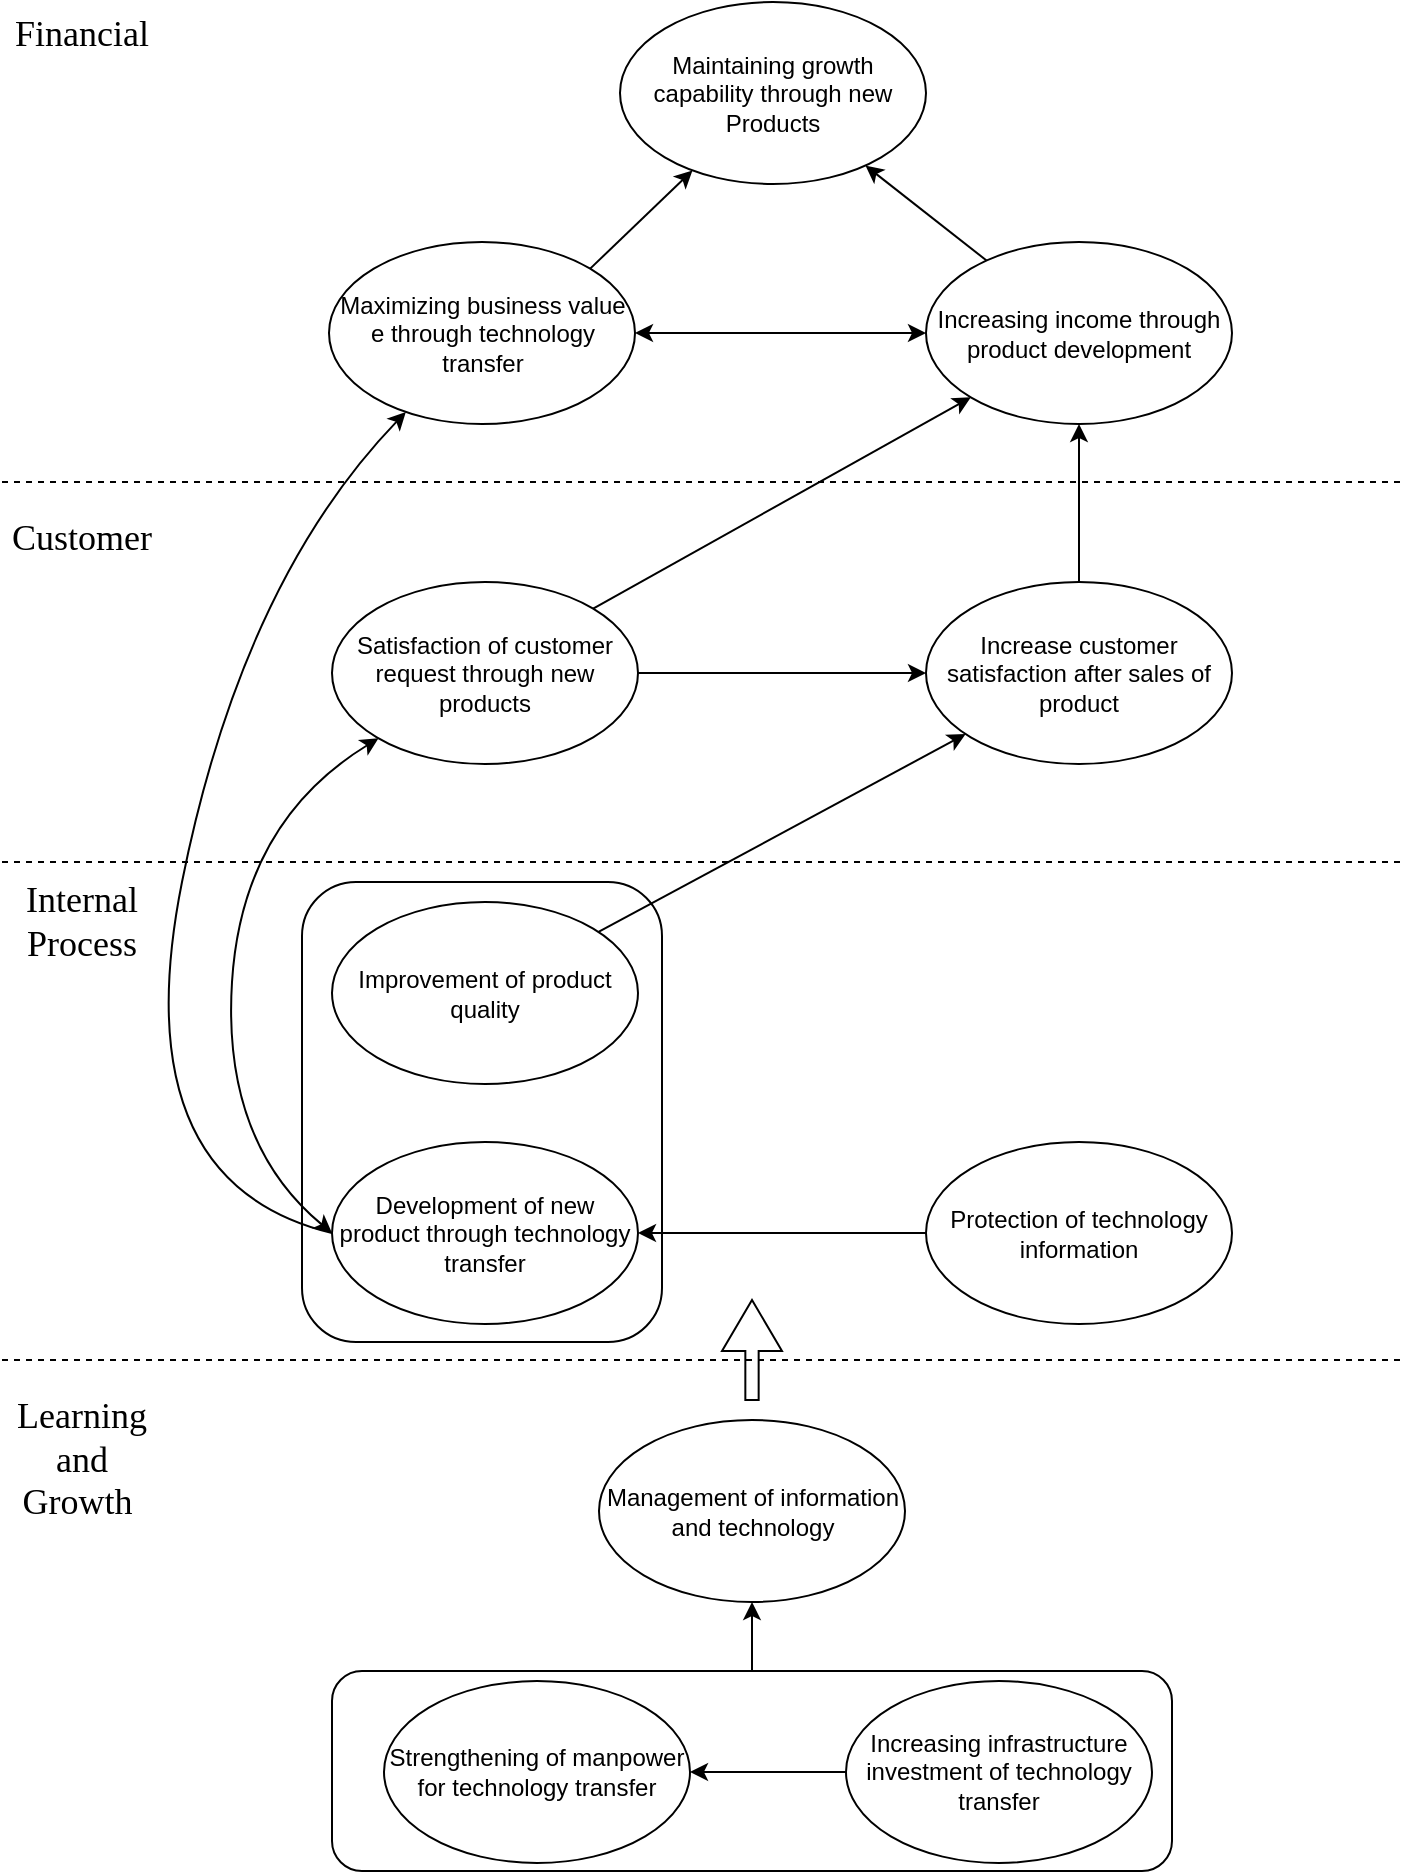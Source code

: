 <mxfile version="13.3.0" type="github">
  <diagram id="0j7kQBx2fWOavdLrpgRF" name="Page-1">
    <mxGraphModel dx="1038" dy="548" grid="1" gridSize="10" guides="1" tooltips="1" connect="1" arrows="1" fold="1" page="1" pageScale="1" pageWidth="827" pageHeight="1169" math="0" shadow="0">
      <root>
        <mxCell id="0" />
        <mxCell id="1" parent="0" />
        <mxCell id="P_k4eneQ54_tybDXNxLD-59" value="" style="rounded=1;whiteSpace=wrap;html=1;fillColor=none;" parent="1" vertex="1">
          <mxGeometry x="190" y="620" width="180" height="230" as="geometry" />
        </mxCell>
        <mxCell id="P_k4eneQ54_tybDXNxLD-54" style="edgeStyle=orthogonalEdgeStyle;rounded=0;orthogonalLoop=1;jettySize=auto;html=1;exitX=0.5;exitY=0;exitDx=0;exitDy=0;entryX=0.5;entryY=1;entryDx=0;entryDy=0;" parent="1" source="P_k4eneQ54_tybDXNxLD-51" target="P_k4eneQ54_tybDXNxLD-52" edge="1">
          <mxGeometry relative="1" as="geometry" />
        </mxCell>
        <mxCell id="P_k4eneQ54_tybDXNxLD-51" value="" style="rounded=1;whiteSpace=wrap;html=1;fillColor=none;" parent="1" vertex="1">
          <mxGeometry x="205" y="1014.5" width="420" height="100" as="geometry" />
        </mxCell>
        <mxCell id="P_k4eneQ54_tybDXNxLD-3" style="edgeStyle=orthogonalEdgeStyle;rounded=0;orthogonalLoop=1;jettySize=auto;html=1;exitX=0;exitY=0.5;exitDx=0;exitDy=0;entryX=1;entryY=0.5;entryDx=0;entryDy=0;" parent="1" source="P_k4eneQ54_tybDXNxLD-2" target="P_k4eneQ54_tybDXNxLD-53" edge="1">
          <mxGeometry relative="1" as="geometry">
            <mxPoint x="340" y="1065" as="targetPoint" />
          </mxGeometry>
        </mxCell>
        <mxCell id="P_k4eneQ54_tybDXNxLD-2" value="Increasing infrastructure investment of technology transfer" style="ellipse;whiteSpace=wrap;html=1;" parent="1" vertex="1">
          <mxGeometry x="462" y="1019.5" width="153" height="91" as="geometry" />
        </mxCell>
        <mxCell id="P_k4eneQ54_tybDXNxLD-22" value="" style="shape=singleArrow;direction=north;whiteSpace=wrap;html=1;arrowWidth=0.222;arrowSize=0.51;" parent="1" vertex="1">
          <mxGeometry x="400" y="829" width="30" height="50" as="geometry" />
        </mxCell>
        <mxCell id="P_k4eneQ54_tybDXNxLD-43" value="" style="endArrow=none;dashed=1;html=1;" parent="1" edge="1">
          <mxGeometry width="50" height="50" relative="1" as="geometry">
            <mxPoint x="40" y="859" as="sourcePoint" />
            <mxPoint x="740" y="859" as="targetPoint" />
          </mxGeometry>
        </mxCell>
        <mxCell id="P_k4eneQ54_tybDXNxLD-44" value="" style="endArrow=none;dashed=1;html=1;" parent="1" edge="1">
          <mxGeometry width="50" height="50" relative="1" as="geometry">
            <mxPoint x="40" y="610" as="sourcePoint" />
            <mxPoint x="740" y="610" as="targetPoint" />
          </mxGeometry>
        </mxCell>
        <mxCell id="P_k4eneQ54_tybDXNxLD-45" value="" style="endArrow=none;dashed=1;html=1;" parent="1" edge="1">
          <mxGeometry width="50" height="50" relative="1" as="geometry">
            <mxPoint x="40" y="420" as="sourcePoint" />
            <mxPoint x="740" y="420" as="targetPoint" />
          </mxGeometry>
        </mxCell>
        <mxCell id="P_k4eneQ54_tybDXNxLD-46" value="&lt;span style=&quot;font-family: &amp;#34;cambria&amp;#34; , serif&quot;&gt;&lt;font style=&quot;font-size: 18px&quot;&gt;Customer&lt;/font&gt;&lt;/span&gt;" style="text;html=1;strokeColor=none;fillColor=none;align=center;verticalAlign=middle;whiteSpace=wrap;rounded=0;" parent="1" vertex="1">
          <mxGeometry x="60" y="437.5" width="40" height="20" as="geometry" />
        </mxCell>
        <mxCell id="P_k4eneQ54_tybDXNxLD-47" value="&lt;font style=&quot;font-size: 18px&quot;&gt;&lt;span style=&quot;font-family: &amp;#34;cambria&amp;#34; , serif&quot;&gt;Internal&lt;/span&gt;&lt;span style=&quot;font-family: &amp;#34;times new roman&amp;#34; , serif&quot;&gt; &lt;/span&gt;&lt;span style=&quot;font-family: &amp;#34;cambria&amp;#34; , serif&quot;&gt;Process&lt;/span&gt;&lt;/font&gt;" style="text;html=1;strokeColor=none;fillColor=none;align=center;verticalAlign=middle;whiteSpace=wrap;rounded=0;" parent="1" vertex="1">
          <mxGeometry x="60" y="630" width="40" height="20" as="geometry" />
        </mxCell>
        <mxCell id="P_k4eneQ54_tybDXNxLD-48" value="&lt;span style=&quot;font-family: &amp;#34;cambria&amp;#34; , serif&quot;&gt;&lt;font style=&quot;font-size: 18px&quot;&gt;Learning&lt;br/&gt;and Growth&amp;nbsp;&lt;/font&gt;&lt;/span&gt;" style="text;html=1;strokeColor=none;fillColor=none;align=center;verticalAlign=middle;whiteSpace=wrap;rounded=0;" parent="1" vertex="1">
          <mxGeometry x="60" y="899" width="40" height="20" as="geometry" />
        </mxCell>
        <mxCell id="P_k4eneQ54_tybDXNxLD-49" value="&lt;span style=&quot;font-family: &amp;#34;cambria&amp;#34; , serif&quot;&gt;&lt;font style=&quot;font-size: 18px&quot;&gt;Financial&lt;/font&gt;&lt;/span&gt;" style="text;html=1;strokeColor=none;fillColor=none;align=center;verticalAlign=middle;whiteSpace=wrap;rounded=0;" parent="1" vertex="1">
          <mxGeometry x="60" y="186" width="40" height="20" as="geometry" />
        </mxCell>
        <mxCell id="P_k4eneQ54_tybDXNxLD-52" value="Management of information and technology" style="ellipse;whiteSpace=wrap;html=1;" parent="1" vertex="1">
          <mxGeometry x="338.5" y="889" width="153" height="91" as="geometry" />
        </mxCell>
        <mxCell id="P_k4eneQ54_tybDXNxLD-53" value="Strengthening of manpower for technology transfer" style="ellipse;whiteSpace=wrap;html=1;" parent="1" vertex="1">
          <mxGeometry x="231" y="1019.5" width="153" height="91" as="geometry" />
        </mxCell>
        <mxCell id="P_k4eneQ54_tybDXNxLD-61" style="edgeStyle=orthogonalEdgeStyle;rounded=0;orthogonalLoop=1;jettySize=auto;html=1;entryX=1;entryY=0.5;entryDx=0;entryDy=0;" parent="1" source="P_k4eneQ54_tybDXNxLD-56" target="P_k4eneQ54_tybDXNxLD-58" edge="1">
          <mxGeometry relative="1" as="geometry" />
        </mxCell>
        <mxCell id="P_k4eneQ54_tybDXNxLD-56" value="Protection of technology information" style="ellipse;whiteSpace=wrap;html=1;" parent="1" vertex="1">
          <mxGeometry x="502" y="750" width="153" height="91" as="geometry" />
        </mxCell>
        <mxCell id="P_k4eneQ54_tybDXNxLD-57" value="Improvement of product quality" style="ellipse;whiteSpace=wrap;html=1;" parent="1" vertex="1">
          <mxGeometry x="205" y="630" width="153" height="91" as="geometry" />
        </mxCell>
        <mxCell id="P_k4eneQ54_tybDXNxLD-58" value="&lt;span&gt;Development of new product through technology transfer&lt;/span&gt;" style="ellipse;whiteSpace=wrap;html=1;" parent="1" vertex="1">
          <mxGeometry x="205" y="750" width="153" height="91" as="geometry" />
        </mxCell>
        <mxCell id="P_k4eneQ54_tybDXNxLD-76" style="edgeStyle=orthogonalEdgeStyle;rounded=0;orthogonalLoop=1;jettySize=auto;html=1;exitX=0.5;exitY=0;exitDx=0;exitDy=0;entryX=0.5;entryY=1;entryDx=0;entryDy=0;startArrow=none;startFill=0;" parent="1" source="P_k4eneQ54_tybDXNxLD-62" target="P_k4eneQ54_tybDXNxLD-69" edge="1">
          <mxGeometry relative="1" as="geometry" />
        </mxCell>
        <mxCell id="P_k4eneQ54_tybDXNxLD-62" value="Increase customer satisfaction after sales of product" style="ellipse;whiteSpace=wrap;html=1;" parent="1" vertex="1">
          <mxGeometry x="502" y="470" width="153" height="91" as="geometry" />
        </mxCell>
        <mxCell id="P_k4eneQ54_tybDXNxLD-66" style="edgeStyle=orthogonalEdgeStyle;rounded=0;orthogonalLoop=1;jettySize=auto;html=1;entryX=0;entryY=0.5;entryDx=0;entryDy=0;" parent="1" source="P_k4eneQ54_tybDXNxLD-63" target="P_k4eneQ54_tybDXNxLD-62" edge="1">
          <mxGeometry relative="1" as="geometry" />
        </mxCell>
        <mxCell id="P_k4eneQ54_tybDXNxLD-77" style="rounded=0;orthogonalLoop=1;jettySize=auto;html=1;exitX=1;exitY=0;exitDx=0;exitDy=0;entryX=0;entryY=1;entryDx=0;entryDy=0;startArrow=none;startFill=0;" parent="1" source="P_k4eneQ54_tybDXNxLD-63" target="P_k4eneQ54_tybDXNxLD-69" edge="1">
          <mxGeometry relative="1" as="geometry" />
        </mxCell>
        <mxCell id="P_k4eneQ54_tybDXNxLD-63" value="Satisfaction of customer request through new products" style="ellipse;whiteSpace=wrap;html=1;" parent="1" vertex="1">
          <mxGeometry x="205" y="470" width="153" height="91" as="geometry" />
        </mxCell>
        <mxCell id="P_k4eneQ54_tybDXNxLD-64" value="" style="endArrow=classic;html=1;" parent="1" source="P_k4eneQ54_tybDXNxLD-57" target="P_k4eneQ54_tybDXNxLD-62" edge="1">
          <mxGeometry width="50" height="50" relative="1" as="geometry">
            <mxPoint x="290" y="660" as="sourcePoint" />
            <mxPoint x="340" y="610" as="targetPoint" />
          </mxGeometry>
        </mxCell>
        <mxCell id="P_k4eneQ54_tybDXNxLD-68" value="" style="curved=1;endArrow=classic;html=1;exitX=0;exitY=0.5;exitDx=0;exitDy=0;startArrow=classic;startFill=1;" parent="1" source="P_k4eneQ54_tybDXNxLD-58" target="P_k4eneQ54_tybDXNxLD-63" edge="1">
          <mxGeometry width="50" height="50" relative="1" as="geometry">
            <mxPoint x="290" y="660" as="sourcePoint" />
            <mxPoint x="340" y="610" as="targetPoint" />
            <Array as="points">
              <mxPoint x="150" y="750" />
              <mxPoint x="160" y="590" />
            </Array>
          </mxGeometry>
        </mxCell>
        <mxCell id="P_k4eneQ54_tybDXNxLD-69" value="Increasing income through product development" style="ellipse;whiteSpace=wrap;html=1;" parent="1" vertex="1">
          <mxGeometry x="502" y="300" width="153" height="91" as="geometry" />
        </mxCell>
        <mxCell id="P_k4eneQ54_tybDXNxLD-70" value="Maximizing business value e through technology transfer" style="ellipse;whiteSpace=wrap;html=1;" parent="1" vertex="1">
          <mxGeometry x="203.5" y="300" width="153" height="91" as="geometry" />
        </mxCell>
        <mxCell id="P_k4eneQ54_tybDXNxLD-71" value="Maintaining growth capability through new Products" style="ellipse;whiteSpace=wrap;html=1;" parent="1" vertex="1">
          <mxGeometry x="349" y="180" width="153" height="91" as="geometry" />
        </mxCell>
        <mxCell id="P_k4eneQ54_tybDXNxLD-73" value="" style="endArrow=classic;startArrow=classic;html=1;entryX=0;entryY=0.5;entryDx=0;entryDy=0;exitX=1;exitY=0.5;exitDx=0;exitDy=0;" parent="1" source="P_k4eneQ54_tybDXNxLD-70" target="P_k4eneQ54_tybDXNxLD-69" edge="1">
          <mxGeometry width="50" height="50" relative="1" as="geometry">
            <mxPoint x="290" y="360" as="sourcePoint" />
            <mxPoint x="340" y="310" as="targetPoint" />
          </mxGeometry>
        </mxCell>
        <mxCell id="P_k4eneQ54_tybDXNxLD-74" value="" style="endArrow=classic;html=1;exitX=1;exitY=0;exitDx=0;exitDy=0;" parent="1" source="P_k4eneQ54_tybDXNxLD-70" target="P_k4eneQ54_tybDXNxLD-71" edge="1">
          <mxGeometry width="50" height="50" relative="1" as="geometry">
            <mxPoint x="330" y="320" as="sourcePoint" />
            <mxPoint x="340" y="310" as="targetPoint" />
          </mxGeometry>
        </mxCell>
        <mxCell id="P_k4eneQ54_tybDXNxLD-75" value="" style="endArrow=classic;html=1;" parent="1" source="P_k4eneQ54_tybDXNxLD-69" target="P_k4eneQ54_tybDXNxLD-71" edge="1">
          <mxGeometry width="50" height="50" relative="1" as="geometry">
            <mxPoint x="290" y="360" as="sourcePoint" />
            <mxPoint x="340" y="310" as="targetPoint" />
          </mxGeometry>
        </mxCell>
        <mxCell id="P_k4eneQ54_tybDXNxLD-78" value="" style="curved=1;endArrow=classic;html=1;exitX=0;exitY=0.5;exitDx=0;exitDy=0;" parent="1" source="P_k4eneQ54_tybDXNxLD-58" target="P_k4eneQ54_tybDXNxLD-70" edge="1">
          <mxGeometry width="50" height="50" relative="1" as="geometry">
            <mxPoint x="290" y="860" as="sourcePoint" />
            <mxPoint x="90" y="580" as="targetPoint" />
            <Array as="points">
              <mxPoint x="100" y="770" />
              <mxPoint x="160" y="470" />
            </Array>
          </mxGeometry>
        </mxCell>
      </root>
    </mxGraphModel>
  </diagram>
</mxfile>
